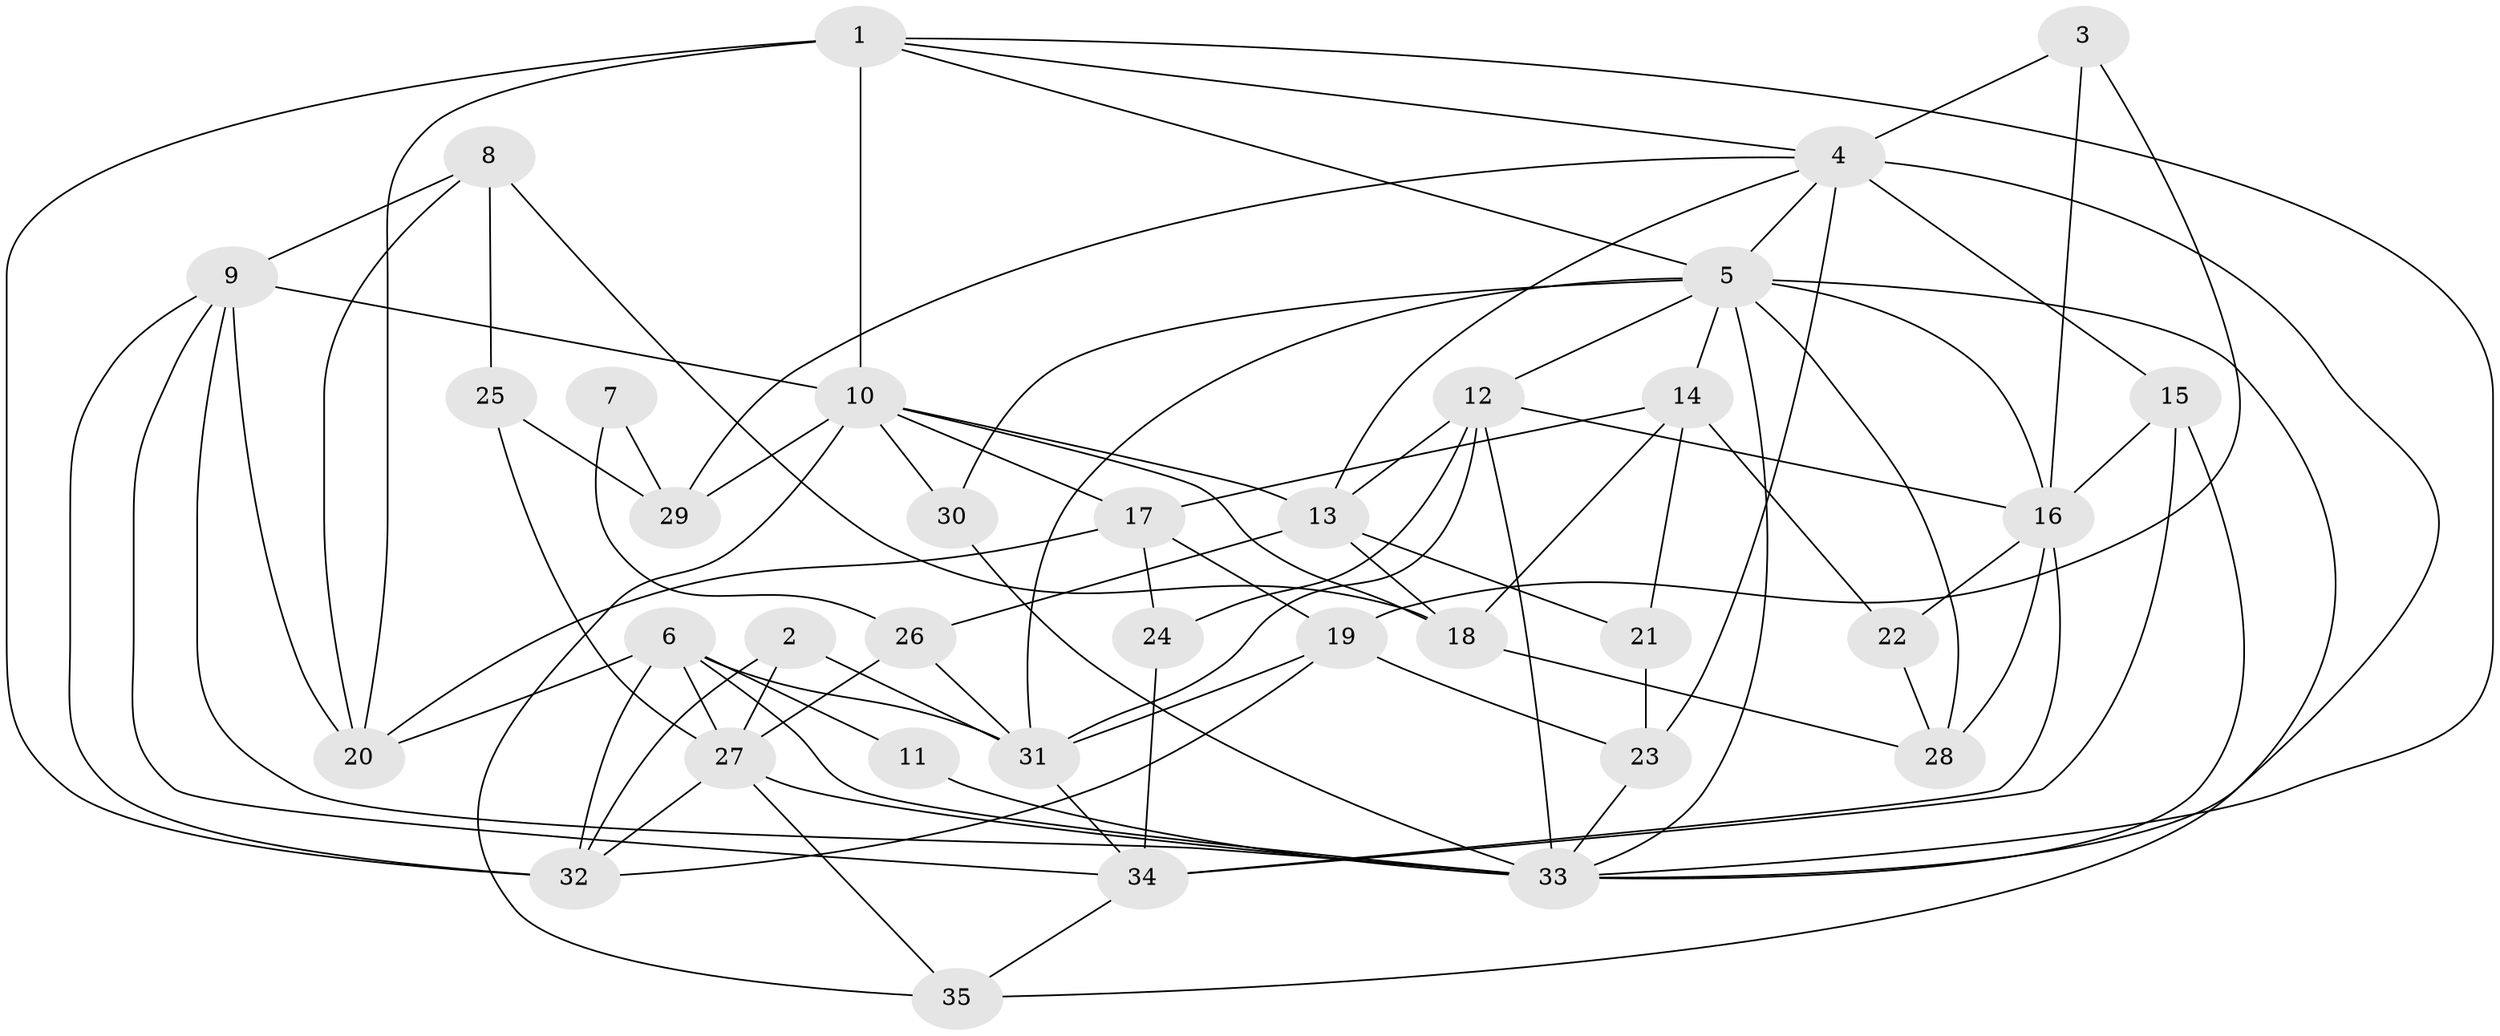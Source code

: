 // original degree distribution, {3: 0.24615384615384617, 4: 0.3076923076923077, 5: 0.13846153846153847, 7: 0.03076923076923077, 8: 0.015384615384615385, 2: 0.15384615384615385, 6: 0.09230769230769231, 9: 0.015384615384615385}
// Generated by graph-tools (version 1.1) at 2025/37/03/04/25 23:37:07]
// undirected, 35 vertices, 89 edges
graph export_dot {
  node [color=gray90,style=filled];
  1;
  2;
  3;
  4;
  5;
  6;
  7;
  8;
  9;
  10;
  11;
  12;
  13;
  14;
  15;
  16;
  17;
  18;
  19;
  20;
  21;
  22;
  23;
  24;
  25;
  26;
  27;
  28;
  29;
  30;
  31;
  32;
  33;
  34;
  35;
  1 -- 4 [weight=1.0];
  1 -- 5 [weight=1.0];
  1 -- 10 [weight=1.0];
  1 -- 20 [weight=1.0];
  1 -- 32 [weight=2.0];
  1 -- 33 [weight=1.0];
  2 -- 27 [weight=2.0];
  2 -- 31 [weight=1.0];
  2 -- 32 [weight=1.0];
  3 -- 4 [weight=1.0];
  3 -- 16 [weight=1.0];
  3 -- 19 [weight=1.0];
  4 -- 5 [weight=1.0];
  4 -- 13 [weight=1.0];
  4 -- 15 [weight=1.0];
  4 -- 23 [weight=1.0];
  4 -- 29 [weight=1.0];
  4 -- 33 [weight=1.0];
  5 -- 12 [weight=1.0];
  5 -- 14 [weight=1.0];
  5 -- 16 [weight=1.0];
  5 -- 28 [weight=1.0];
  5 -- 30 [weight=1.0];
  5 -- 31 [weight=1.0];
  5 -- 33 [weight=1.0];
  5 -- 35 [weight=1.0];
  6 -- 11 [weight=1.0];
  6 -- 20 [weight=1.0];
  6 -- 27 [weight=1.0];
  6 -- 31 [weight=1.0];
  6 -- 32 [weight=1.0];
  6 -- 33 [weight=1.0];
  7 -- 26 [weight=1.0];
  7 -- 29 [weight=1.0];
  8 -- 9 [weight=1.0];
  8 -- 18 [weight=1.0];
  8 -- 20 [weight=1.0];
  8 -- 25 [weight=1.0];
  9 -- 10 [weight=2.0];
  9 -- 20 [weight=1.0];
  9 -- 32 [weight=1.0];
  9 -- 33 [weight=1.0];
  9 -- 34 [weight=1.0];
  10 -- 13 [weight=1.0];
  10 -- 17 [weight=1.0];
  10 -- 18 [weight=1.0];
  10 -- 29 [weight=1.0];
  10 -- 30 [weight=1.0];
  10 -- 35 [weight=1.0];
  11 -- 33 [weight=1.0];
  12 -- 13 [weight=1.0];
  12 -- 16 [weight=1.0];
  12 -- 24 [weight=2.0];
  12 -- 31 [weight=1.0];
  12 -- 33 [weight=1.0];
  13 -- 18 [weight=1.0];
  13 -- 21 [weight=2.0];
  13 -- 26 [weight=1.0];
  14 -- 17 [weight=1.0];
  14 -- 18 [weight=1.0];
  14 -- 21 [weight=1.0];
  14 -- 22 [weight=2.0];
  15 -- 16 [weight=1.0];
  15 -- 33 [weight=1.0];
  15 -- 34 [weight=1.0];
  16 -- 22 [weight=1.0];
  16 -- 28 [weight=1.0];
  16 -- 34 [weight=1.0];
  17 -- 19 [weight=2.0];
  17 -- 20 [weight=1.0];
  17 -- 24 [weight=1.0];
  18 -- 28 [weight=1.0];
  19 -- 23 [weight=1.0];
  19 -- 31 [weight=1.0];
  19 -- 32 [weight=1.0];
  21 -- 23 [weight=1.0];
  22 -- 28 [weight=1.0];
  23 -- 33 [weight=1.0];
  24 -- 34 [weight=1.0];
  25 -- 27 [weight=1.0];
  25 -- 29 [weight=1.0];
  26 -- 27 [weight=2.0];
  26 -- 31 [weight=1.0];
  27 -- 32 [weight=1.0];
  27 -- 33 [weight=1.0];
  27 -- 35 [weight=1.0];
  30 -- 33 [weight=1.0];
  31 -- 34 [weight=1.0];
  34 -- 35 [weight=1.0];
}
